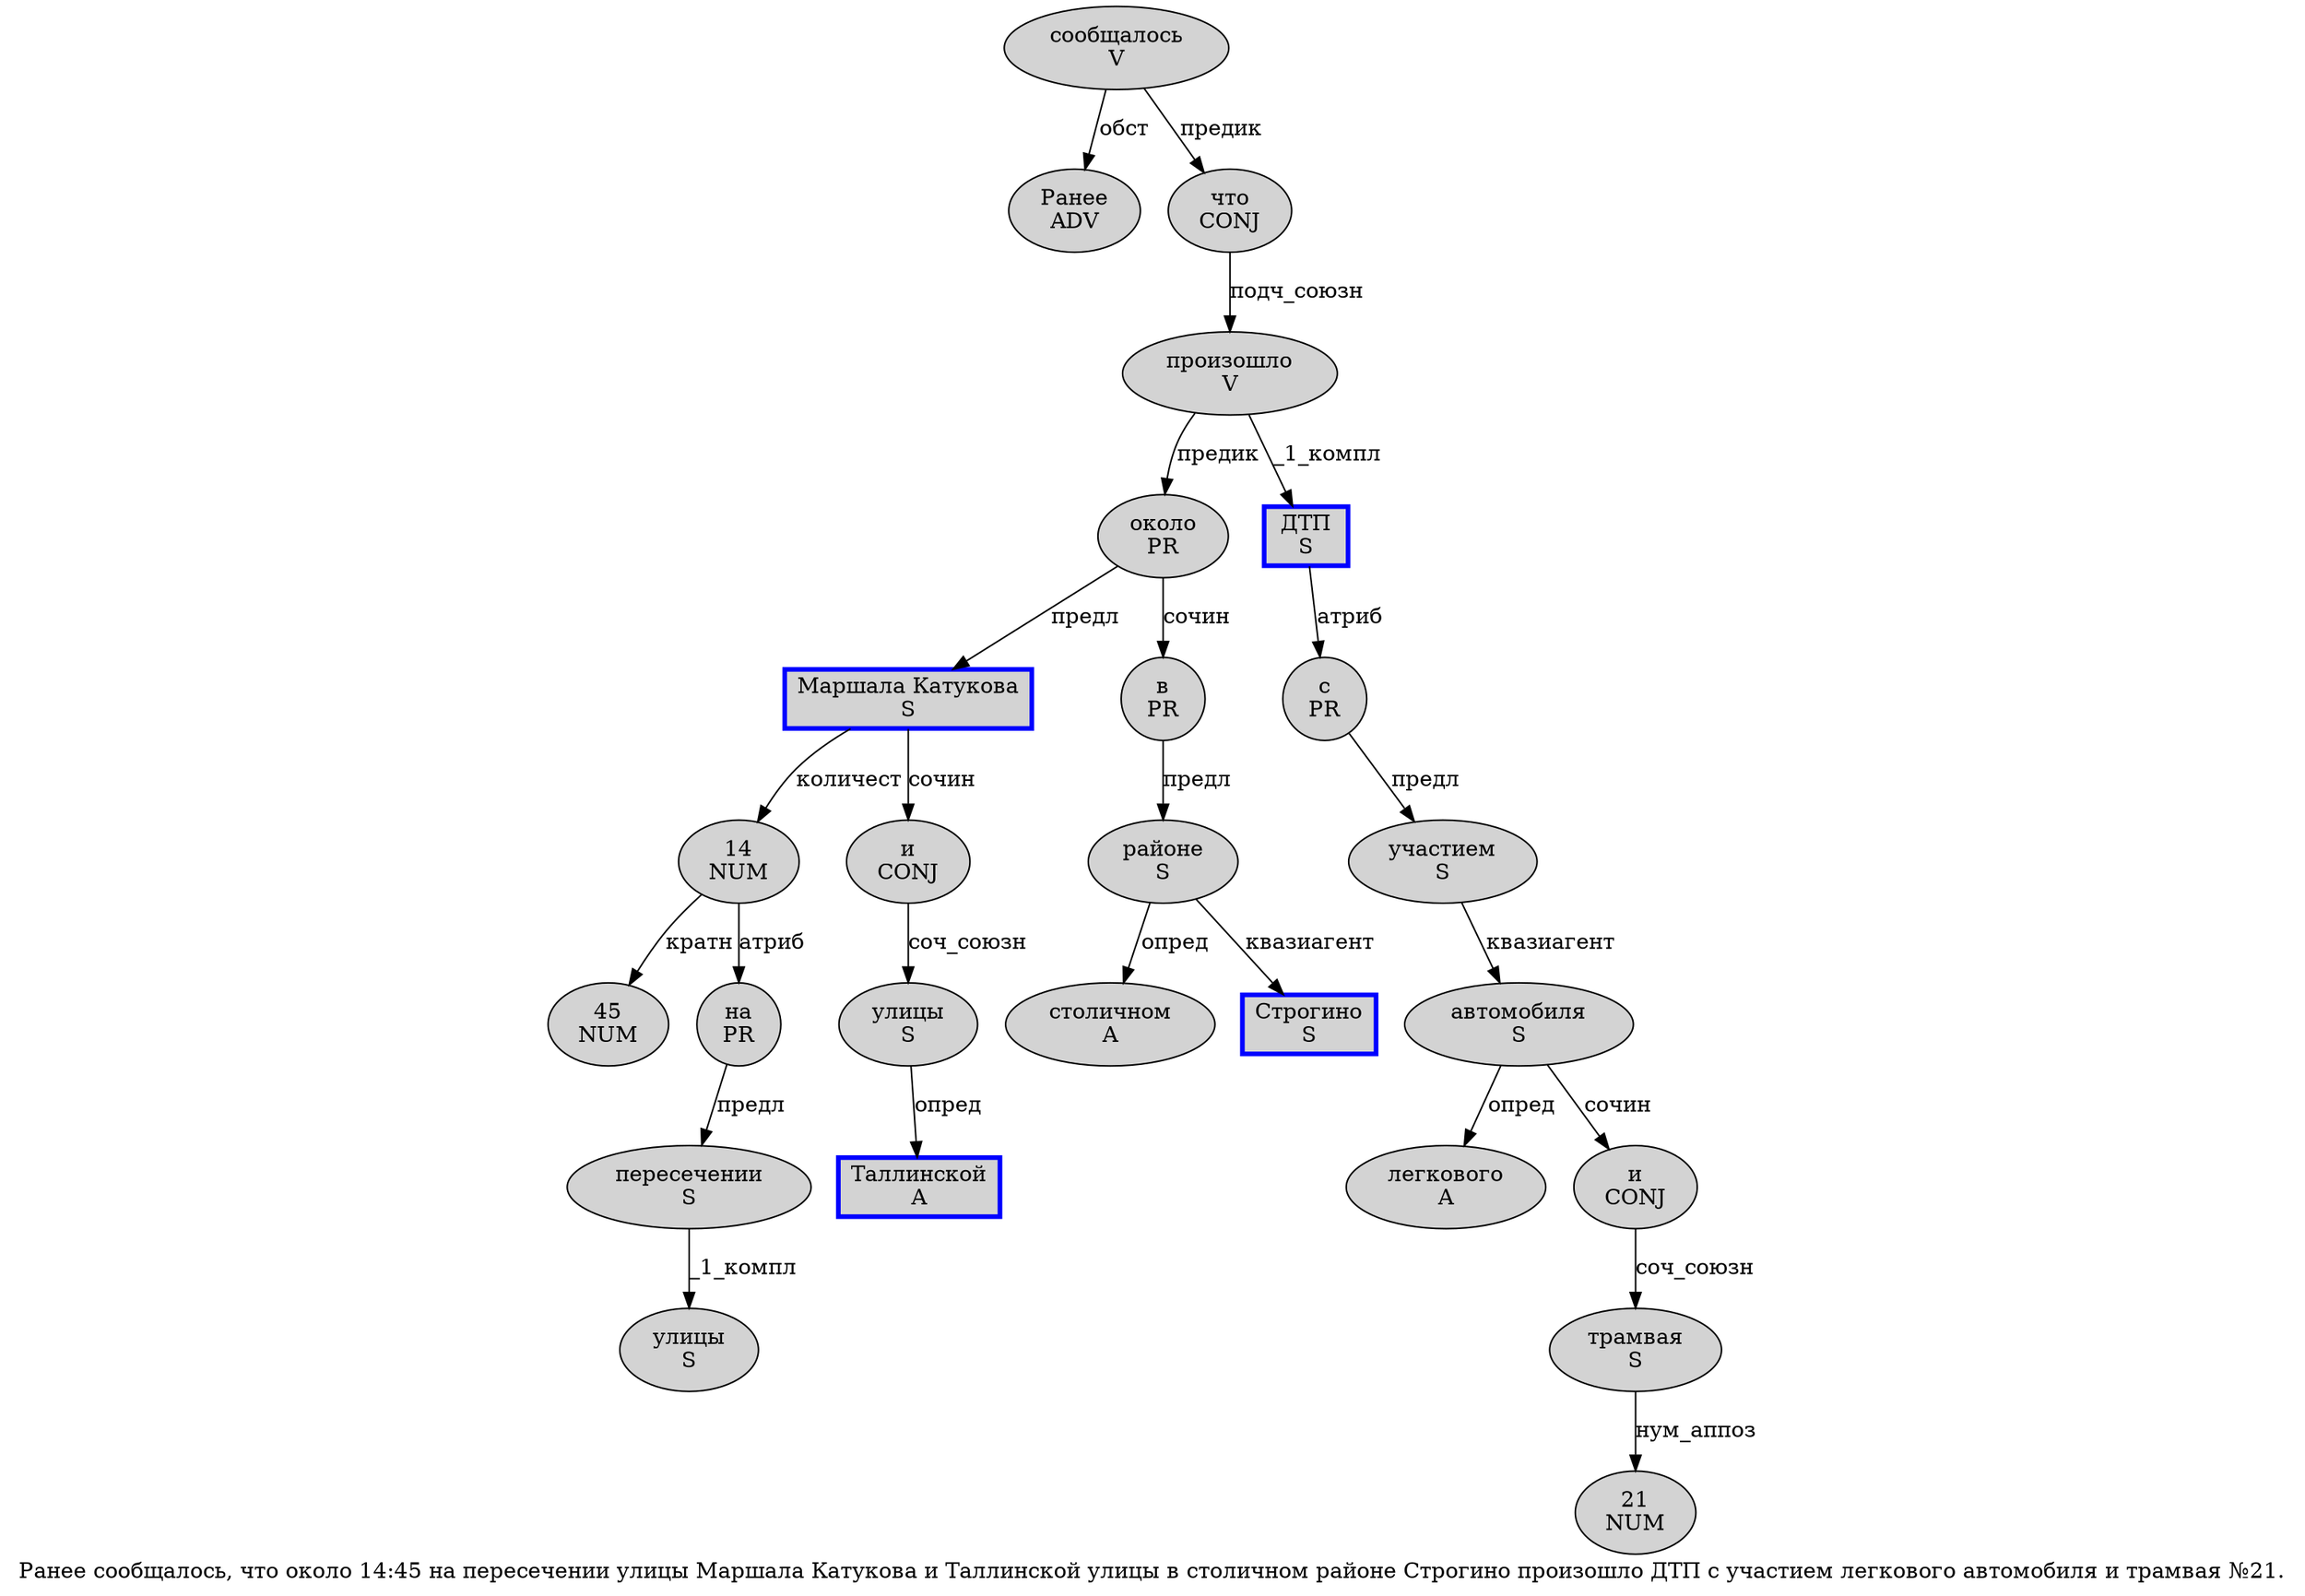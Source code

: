 digraph SENTENCE_827 {
	graph [label="Ранее сообщалось, что около 14:45 на пересечении улицы Маршала Катукова и Таллинской улицы в столичном районе Строгино произошло ДТП с участием легкового автомобиля и трамвая №21."]
	node [style=filled]
		0 [label="Ранее
ADV" color="" fillcolor=lightgray penwidth=1 shape=ellipse]
		1 [label="сообщалось
V" color="" fillcolor=lightgray penwidth=1 shape=ellipse]
		3 [label="что
CONJ" color="" fillcolor=lightgray penwidth=1 shape=ellipse]
		4 [label="около
PR" color="" fillcolor=lightgray penwidth=1 shape=ellipse]
		5 [label="14
NUM" color="" fillcolor=lightgray penwidth=1 shape=ellipse]
		7 [label="45
NUM" color="" fillcolor=lightgray penwidth=1 shape=ellipse]
		8 [label="на
PR" color="" fillcolor=lightgray penwidth=1 shape=ellipse]
		9 [label="пересечении
S" color="" fillcolor=lightgray penwidth=1 shape=ellipse]
		10 [label="улицы
S" color="" fillcolor=lightgray penwidth=1 shape=ellipse]
		11 [label="Маршала Катукова
S" color=blue fillcolor=lightgray penwidth=3 shape=box]
		12 [label="и
CONJ" color="" fillcolor=lightgray penwidth=1 shape=ellipse]
		13 [label="Таллинской
A" color=blue fillcolor=lightgray penwidth=3 shape=box]
		14 [label="улицы
S" color="" fillcolor=lightgray penwidth=1 shape=ellipse]
		15 [label="в
PR" color="" fillcolor=lightgray penwidth=1 shape=ellipse]
		16 [label="столичном
A" color="" fillcolor=lightgray penwidth=1 shape=ellipse]
		17 [label="районе
S" color="" fillcolor=lightgray penwidth=1 shape=ellipse]
		18 [label="Строгино
S" color=blue fillcolor=lightgray penwidth=3 shape=box]
		19 [label="произошло
V" color="" fillcolor=lightgray penwidth=1 shape=ellipse]
		20 [label="ДТП
S" color=blue fillcolor=lightgray penwidth=3 shape=box]
		21 [label="с
PR" color="" fillcolor=lightgray penwidth=1 shape=ellipse]
		22 [label="участием
S" color="" fillcolor=lightgray penwidth=1 shape=ellipse]
		23 [label="легкового
A" color="" fillcolor=lightgray penwidth=1 shape=ellipse]
		24 [label="автомобиля
S" color="" fillcolor=lightgray penwidth=1 shape=ellipse]
		25 [label="и
CONJ" color="" fillcolor=lightgray penwidth=1 shape=ellipse]
		26 [label="трамвая
S" color="" fillcolor=lightgray penwidth=1 shape=ellipse]
		28 [label="21
NUM" color="" fillcolor=lightgray penwidth=1 shape=ellipse]
			4 -> 11 [label="предл"]
			4 -> 15 [label="сочин"]
			12 -> 14 [label="соч_союзн"]
			21 -> 22 [label="предл"]
			24 -> 23 [label="опред"]
			24 -> 25 [label="сочин"]
			3 -> 19 [label="подч_союзн"]
			14 -> 13 [label="опред"]
			1 -> 0 [label="обст"]
			1 -> 3 [label="предик"]
			22 -> 24 [label="квазиагент"]
			11 -> 5 [label="количест"]
			11 -> 12 [label="сочин"]
			9 -> 10 [label="_1_компл"]
			25 -> 26 [label="соч_союзн"]
			5 -> 7 [label="кратн"]
			5 -> 8 [label="атриб"]
			20 -> 21 [label="атриб"]
			8 -> 9 [label="предл"]
			26 -> 28 [label="нум_аппоз"]
			15 -> 17 [label="предл"]
			17 -> 16 [label="опред"]
			17 -> 18 [label="квазиагент"]
			19 -> 4 [label="предик"]
			19 -> 20 [label="_1_компл"]
}
